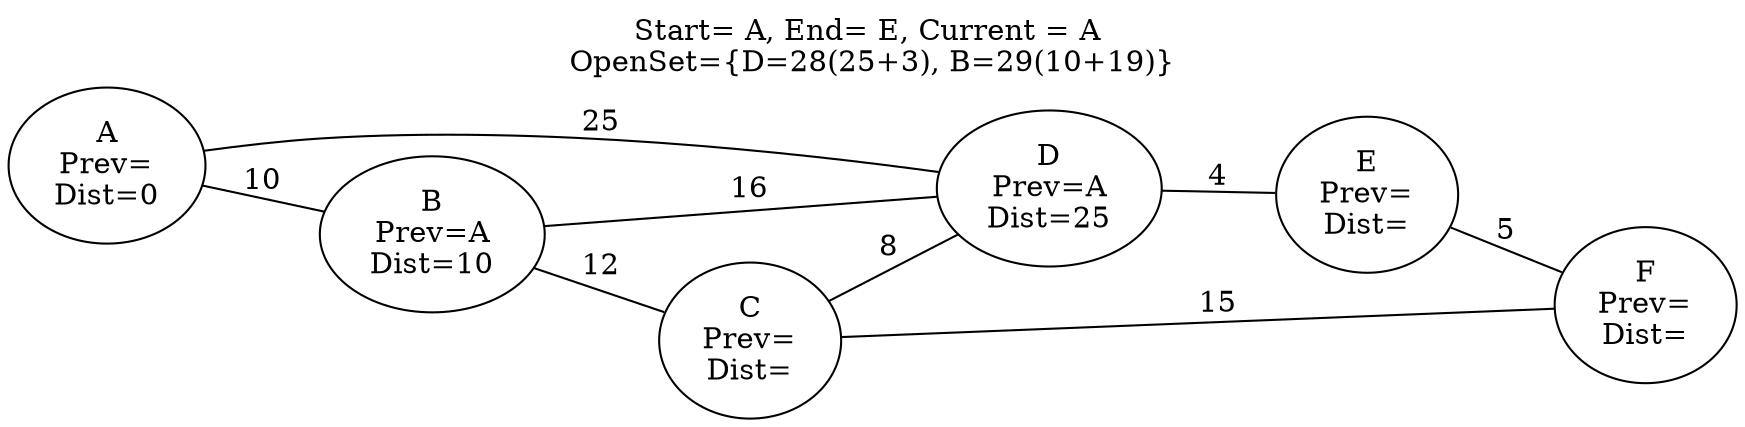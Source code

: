 graph {
    rankdir=LR;
labelloc=t
 a [label="A\nPrev=\nDist=0"];
 b [label="B\nPrev=A\nDist=10"];
 c [label="C\nPrev=\nDist="];
 d [label="D\nPrev=A\nDist=25"];
 e [label="E\nPrev=\nDist="];
 f [label="F\nPrev=\nDist="];
 
    a -- b[weight=10,label="10"];
    b -- c[weight=10,label="12"];
    c -- d[weight=10,label="8"];
    d -- e[weight=10,label="4"];
    e -- f[weight=10,label="5"];
    a -- d[weight=10,label="25"];
    b -- d[weight=10,label="16"];
    c -- f[weight=10,label="15"];
label ="Start= A, End= E, Current = A 
OpenSet={D=28(25+3), B=29(10+19)}";

}
